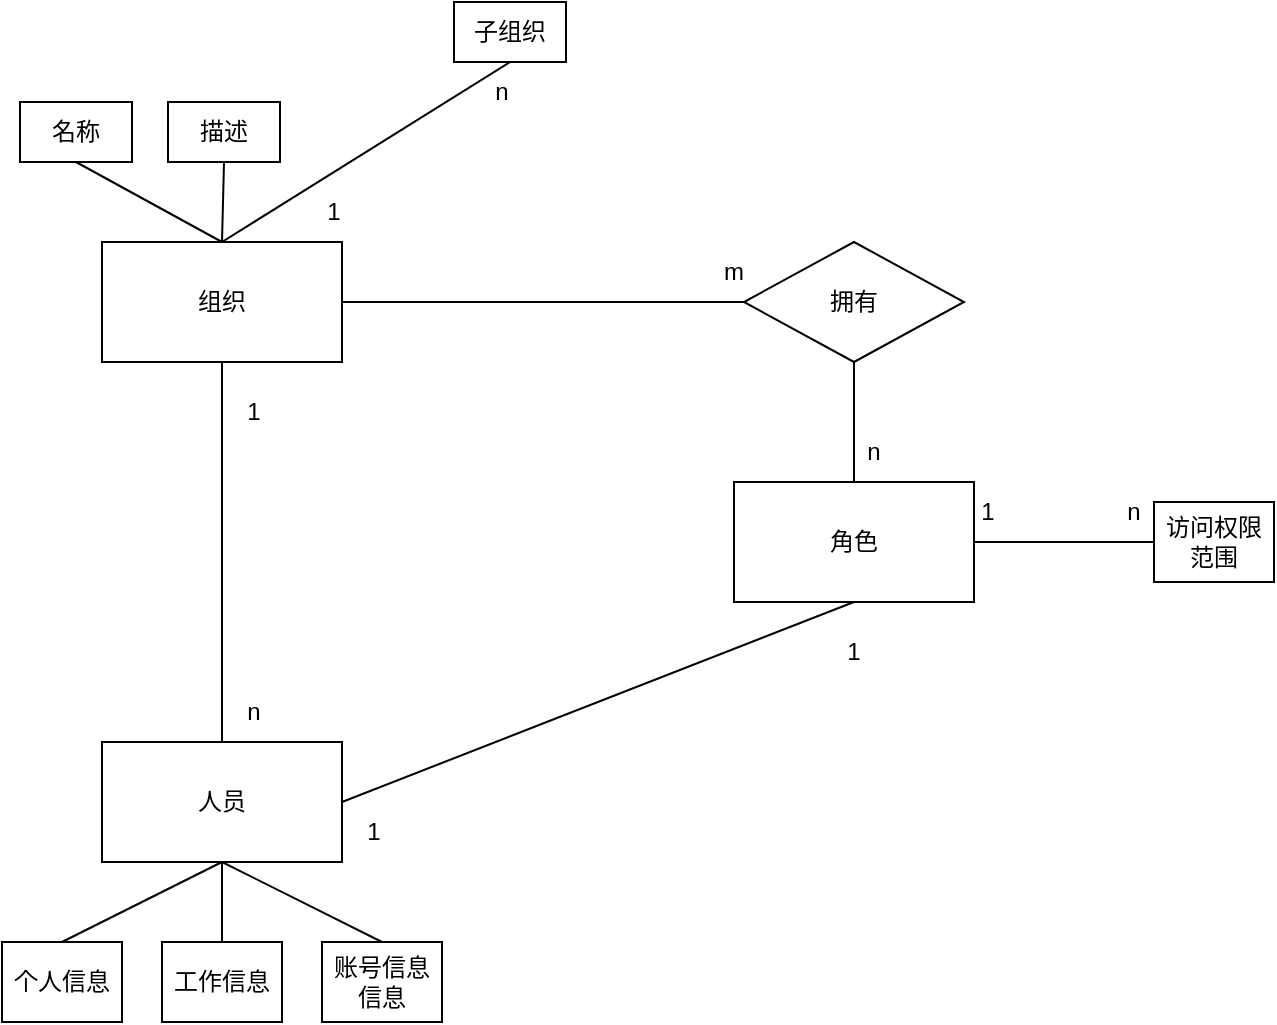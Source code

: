 <mxfile version="21.5.1" type="device">
  <diagram name="第 1 页" id="6S_cd1dKeOsqHG_g3yqX">
    <mxGraphModel dx="1255" dy="923" grid="1" gridSize="10" guides="1" tooltips="1" connect="1" arrows="1" fold="1" page="1" pageScale="1" pageWidth="827" pageHeight="1169" math="0" shadow="0">
      <root>
        <mxCell id="0" />
        <mxCell id="1" parent="0" />
        <mxCell id="SSR0625xuPwoAyPUyHXI-4" style="edgeStyle=orthogonalEdgeStyle;rounded=0;orthogonalLoop=1;jettySize=auto;html=1;exitX=0.5;exitY=1;exitDx=0;exitDy=0;entryX=0.5;entryY=0;entryDx=0;entryDy=0;endArrow=none;endFill=0;" edge="1" parent="1" source="SSR0625xuPwoAyPUyHXI-1" target="SSR0625xuPwoAyPUyHXI-2">
          <mxGeometry relative="1" as="geometry" />
        </mxCell>
        <mxCell id="SSR0625xuPwoAyPUyHXI-15" style="edgeStyle=none;rounded=0;orthogonalLoop=1;jettySize=auto;html=1;exitX=1;exitY=0.5;exitDx=0;exitDy=0;entryX=0;entryY=0.5;entryDx=0;entryDy=0;endArrow=none;endFill=0;" edge="1" parent="1" source="SSR0625xuPwoAyPUyHXI-1" target="SSR0625xuPwoAyPUyHXI-14">
          <mxGeometry relative="1" as="geometry" />
        </mxCell>
        <mxCell id="SSR0625xuPwoAyPUyHXI-32" style="edgeStyle=none;rounded=0;orthogonalLoop=1;jettySize=auto;html=1;exitX=0.5;exitY=0;exitDx=0;exitDy=0;entryX=0.5;entryY=1;entryDx=0;entryDy=0;endArrow=none;endFill=0;" edge="1" parent="1" source="SSR0625xuPwoAyPUyHXI-1" target="SSR0625xuPwoAyPUyHXI-29">
          <mxGeometry relative="1" as="geometry" />
        </mxCell>
        <mxCell id="SSR0625xuPwoAyPUyHXI-33" style="edgeStyle=none;rounded=0;orthogonalLoop=1;jettySize=auto;html=1;exitX=0.5;exitY=0;exitDx=0;exitDy=0;entryX=0.5;entryY=1;entryDx=0;entryDy=0;endArrow=none;endFill=0;" edge="1" parent="1" source="SSR0625xuPwoAyPUyHXI-1" target="SSR0625xuPwoAyPUyHXI-30">
          <mxGeometry relative="1" as="geometry" />
        </mxCell>
        <mxCell id="SSR0625xuPwoAyPUyHXI-34" style="edgeStyle=none;rounded=0;orthogonalLoop=1;jettySize=auto;html=1;exitX=0.5;exitY=0;exitDx=0;exitDy=0;entryX=0.5;entryY=1;entryDx=0;entryDy=0;endArrow=none;endFill=0;" edge="1" parent="1" source="SSR0625xuPwoAyPUyHXI-1" target="SSR0625xuPwoAyPUyHXI-31">
          <mxGeometry relative="1" as="geometry" />
        </mxCell>
        <mxCell id="SSR0625xuPwoAyPUyHXI-1" value="组织" style="rounded=0;whiteSpace=wrap;html=1;" vertex="1" parent="1">
          <mxGeometry x="354" y="150" width="120" height="60" as="geometry" />
        </mxCell>
        <mxCell id="SSR0625xuPwoAyPUyHXI-9" style="edgeStyle=none;rounded=0;orthogonalLoop=1;jettySize=auto;html=1;exitX=1;exitY=0.5;exitDx=0;exitDy=0;entryX=0.5;entryY=1;entryDx=0;entryDy=0;endArrow=none;endFill=0;" edge="1" parent="1" source="SSR0625xuPwoAyPUyHXI-2" target="SSR0625xuPwoAyPUyHXI-3">
          <mxGeometry relative="1" as="geometry" />
        </mxCell>
        <mxCell id="SSR0625xuPwoAyPUyHXI-22" style="edgeStyle=none;rounded=0;orthogonalLoop=1;jettySize=auto;html=1;exitX=0.5;exitY=1;exitDx=0;exitDy=0;entryX=0.5;entryY=0;entryDx=0;entryDy=0;endArrow=none;endFill=0;" edge="1" parent="1" source="SSR0625xuPwoAyPUyHXI-2" target="SSR0625xuPwoAyPUyHXI-20">
          <mxGeometry relative="1" as="geometry" />
        </mxCell>
        <mxCell id="SSR0625xuPwoAyPUyHXI-23" style="edgeStyle=none;rounded=0;orthogonalLoop=1;jettySize=auto;html=1;exitX=0.5;exitY=1;exitDx=0;exitDy=0;entryX=0.5;entryY=0;entryDx=0;entryDy=0;endArrow=none;endFill=0;" edge="1" parent="1" source="SSR0625xuPwoAyPUyHXI-2" target="SSR0625xuPwoAyPUyHXI-19">
          <mxGeometry relative="1" as="geometry" />
        </mxCell>
        <mxCell id="SSR0625xuPwoAyPUyHXI-24" style="edgeStyle=none;rounded=0;orthogonalLoop=1;jettySize=auto;html=1;exitX=0.5;exitY=1;exitDx=0;exitDy=0;entryX=0.5;entryY=0;entryDx=0;entryDy=0;endArrow=none;endFill=0;" edge="1" parent="1" source="SSR0625xuPwoAyPUyHXI-2" target="SSR0625xuPwoAyPUyHXI-21">
          <mxGeometry relative="1" as="geometry" />
        </mxCell>
        <mxCell id="SSR0625xuPwoAyPUyHXI-2" value="人员" style="rounded=0;whiteSpace=wrap;html=1;" vertex="1" parent="1">
          <mxGeometry x="354" y="400" width="120" height="60" as="geometry" />
        </mxCell>
        <mxCell id="SSR0625xuPwoAyPUyHXI-26" style="edgeStyle=none;rounded=0;orthogonalLoop=1;jettySize=auto;html=1;exitX=1;exitY=0.5;exitDx=0;exitDy=0;entryX=0;entryY=0.5;entryDx=0;entryDy=0;endArrow=none;endFill=0;" edge="1" parent="1" source="SSR0625xuPwoAyPUyHXI-3" target="SSR0625xuPwoAyPUyHXI-25">
          <mxGeometry relative="1" as="geometry" />
        </mxCell>
        <mxCell id="SSR0625xuPwoAyPUyHXI-3" value="角色" style="rounded=0;whiteSpace=wrap;html=1;" vertex="1" parent="1">
          <mxGeometry x="670" y="270" width="120" height="60" as="geometry" />
        </mxCell>
        <mxCell id="SSR0625xuPwoAyPUyHXI-5" value="1" style="text;html=1;strokeColor=none;fillColor=none;align=center;verticalAlign=middle;whiteSpace=wrap;rounded=0;" vertex="1" parent="1">
          <mxGeometry x="400" y="220" width="60" height="30" as="geometry" />
        </mxCell>
        <mxCell id="SSR0625xuPwoAyPUyHXI-6" value="n" style="text;html=1;strokeColor=none;fillColor=none;align=center;verticalAlign=middle;whiteSpace=wrap;rounded=0;" vertex="1" parent="1">
          <mxGeometry x="400" y="370" width="60" height="30" as="geometry" />
        </mxCell>
        <mxCell id="SSR0625xuPwoAyPUyHXI-10" value="1" style="text;html=1;strokeColor=none;fillColor=none;align=center;verticalAlign=middle;whiteSpace=wrap;rounded=0;" vertex="1" parent="1">
          <mxGeometry x="460" y="430" width="60" height="30" as="geometry" />
        </mxCell>
        <mxCell id="SSR0625xuPwoAyPUyHXI-11" value="1" style="text;html=1;strokeColor=none;fillColor=none;align=center;verticalAlign=middle;whiteSpace=wrap;rounded=0;" vertex="1" parent="1">
          <mxGeometry x="700" y="340" width="60" height="30" as="geometry" />
        </mxCell>
        <mxCell id="SSR0625xuPwoAyPUyHXI-16" style="edgeStyle=none;rounded=0;orthogonalLoop=1;jettySize=auto;html=1;exitX=0.5;exitY=1;exitDx=0;exitDy=0;entryX=0.5;entryY=0;entryDx=0;entryDy=0;endArrow=none;endFill=0;" edge="1" parent="1" source="SSR0625xuPwoAyPUyHXI-14" target="SSR0625xuPwoAyPUyHXI-3">
          <mxGeometry relative="1" as="geometry" />
        </mxCell>
        <mxCell id="SSR0625xuPwoAyPUyHXI-14" value="拥有" style="rhombus;whiteSpace=wrap;html=1;" vertex="1" parent="1">
          <mxGeometry x="675" y="150" width="110" height="60" as="geometry" />
        </mxCell>
        <mxCell id="SSR0625xuPwoAyPUyHXI-17" value="m" style="text;html=1;strokeColor=none;fillColor=none;align=center;verticalAlign=middle;whiteSpace=wrap;rounded=0;" vertex="1" parent="1">
          <mxGeometry x="640" y="150" width="60" height="30" as="geometry" />
        </mxCell>
        <mxCell id="SSR0625xuPwoAyPUyHXI-18" value="n" style="text;html=1;strokeColor=none;fillColor=none;align=center;verticalAlign=middle;whiteSpace=wrap;rounded=0;" vertex="1" parent="1">
          <mxGeometry x="710" y="240" width="60" height="30" as="geometry" />
        </mxCell>
        <mxCell id="SSR0625xuPwoAyPUyHXI-19" value="工作信息" style="rounded=0;whiteSpace=wrap;html=1;" vertex="1" parent="1">
          <mxGeometry x="384" y="500" width="60" height="40" as="geometry" />
        </mxCell>
        <mxCell id="SSR0625xuPwoAyPUyHXI-20" value="个人信息" style="rounded=0;whiteSpace=wrap;html=1;" vertex="1" parent="1">
          <mxGeometry x="304" y="500" width="60" height="40" as="geometry" />
        </mxCell>
        <mxCell id="SSR0625xuPwoAyPUyHXI-21" value="账号信息信息" style="rounded=0;whiteSpace=wrap;html=1;" vertex="1" parent="1">
          <mxGeometry x="464" y="500" width="60" height="40" as="geometry" />
        </mxCell>
        <mxCell id="SSR0625xuPwoAyPUyHXI-25" value="访问权限范围" style="rounded=0;whiteSpace=wrap;html=1;" vertex="1" parent="1">
          <mxGeometry x="880" y="280" width="60" height="40" as="geometry" />
        </mxCell>
        <mxCell id="SSR0625xuPwoAyPUyHXI-27" value="1" style="text;html=1;strokeColor=none;fillColor=none;align=center;verticalAlign=middle;whiteSpace=wrap;rounded=0;" vertex="1" parent="1">
          <mxGeometry x="767" y="270" width="60" height="30" as="geometry" />
        </mxCell>
        <mxCell id="SSR0625xuPwoAyPUyHXI-28" value="n" style="text;html=1;strokeColor=none;fillColor=none;align=center;verticalAlign=middle;whiteSpace=wrap;rounded=0;" vertex="1" parent="1">
          <mxGeometry x="840" y="270" width="60" height="30" as="geometry" />
        </mxCell>
        <mxCell id="SSR0625xuPwoAyPUyHXI-29" value="名称" style="rounded=0;whiteSpace=wrap;html=1;" vertex="1" parent="1">
          <mxGeometry x="313" y="80" width="56" height="30" as="geometry" />
        </mxCell>
        <mxCell id="SSR0625xuPwoAyPUyHXI-30" value="描述" style="rounded=0;whiteSpace=wrap;html=1;" vertex="1" parent="1">
          <mxGeometry x="387" y="80" width="56" height="30" as="geometry" />
        </mxCell>
        <mxCell id="SSR0625xuPwoAyPUyHXI-31" value="子组织" style="rounded=0;whiteSpace=wrap;html=1;" vertex="1" parent="1">
          <mxGeometry x="530" y="30" width="56" height="30" as="geometry" />
        </mxCell>
        <mxCell id="SSR0625xuPwoAyPUyHXI-35" value="1" style="text;html=1;strokeColor=none;fillColor=none;align=center;verticalAlign=middle;whiteSpace=wrap;rounded=0;" vertex="1" parent="1">
          <mxGeometry x="440" y="120" width="60" height="30" as="geometry" />
        </mxCell>
        <mxCell id="SSR0625xuPwoAyPUyHXI-36" value="n" style="text;html=1;strokeColor=none;fillColor=none;align=center;verticalAlign=middle;whiteSpace=wrap;rounded=0;" vertex="1" parent="1">
          <mxGeometry x="524" y="60" width="60" height="30" as="geometry" />
        </mxCell>
      </root>
    </mxGraphModel>
  </diagram>
</mxfile>
